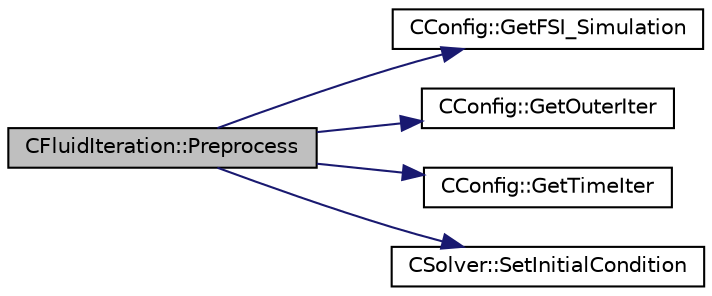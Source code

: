 digraph "CFluidIteration::Preprocess"
{
 // LATEX_PDF_SIZE
  edge [fontname="Helvetica",fontsize="10",labelfontname="Helvetica",labelfontsize="10"];
  node [fontname="Helvetica",fontsize="10",shape=record];
  rankdir="LR";
  Node1 [label="CFluidIteration::Preprocess",height=0.2,width=0.4,color="black", fillcolor="grey75", style="filled", fontcolor="black",tooltip="Preprocessing to prepare for an iteration of the physics."];
  Node1 -> Node2 [color="midnightblue",fontsize="10",style="solid",fontname="Helvetica"];
  Node2 [label="CConfig::GetFSI_Simulation",height=0.2,width=0.4,color="black", fillcolor="white", style="filled",URL="$classCConfig.html#ab3fdf060d59e990ed2e9418e8df56ad7",tooltip="Check if the simulation we are running is a FSI simulation."];
  Node1 -> Node3 [color="midnightblue",fontsize="10",style="solid",fontname="Helvetica"];
  Node3 [label="CConfig::GetOuterIter",height=0.2,width=0.4,color="black", fillcolor="white", style="filled",URL="$classCConfig.html#a9acc5e98315125a6343cefcbf177bffc",tooltip="Get the current FSI iteration number."];
  Node1 -> Node4 [color="midnightblue",fontsize="10",style="solid",fontname="Helvetica"];
  Node4 [label="CConfig::GetTimeIter",height=0.2,width=0.4,color="black", fillcolor="white", style="filled",URL="$classCConfig.html#aec6051895c2e4f593a5c245104548b78",tooltip="Get the current time iteration number."];
  Node1 -> Node5 [color="midnightblue",fontsize="10",style="solid",fontname="Helvetica"];
  Node5 [label="CSolver::SetInitialCondition",height=0.2,width=0.4,color="black", fillcolor="white", style="filled",URL="$classCSolver.html#aec7ef8ebdebff4bfabcfdd1a36626173",tooltip="A virtual member."];
}
